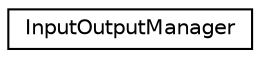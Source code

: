 digraph "Иерархия классов. Графический вид."
{
 // LATEX_PDF_SIZE
  edge [fontname="Helvetica",fontsize="10",labelfontname="Helvetica",labelfontsize="10"];
  node [fontname="Helvetica",fontsize="10",shape=record];
  rankdir="LR";
  Node0 [label="InputOutputManager",height=0.2,width=0.4,color="black", fillcolor="white", style="filled",URL="$classInputOutputManager.html",tooltip="Класс для управления вводом и выводом данных."];
}
